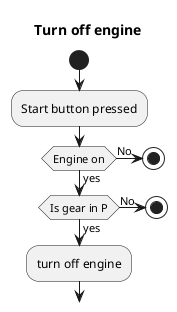 @startuml
title Turn off engine
start
:Start button pressed;
if (Engine on) then (yes)
    if (Is gear in P) then (yes)
        :turn off engine;
    else (No)
        stop
endif
else (No)
    stop
endif
@enduml
